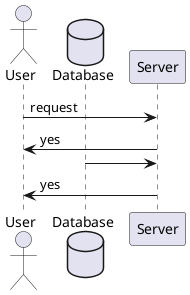 @startuml
actor User

database Database
User -> Server: request
Server -> User: yes
Database -> Server: 
Server -> User: yes

@enduml